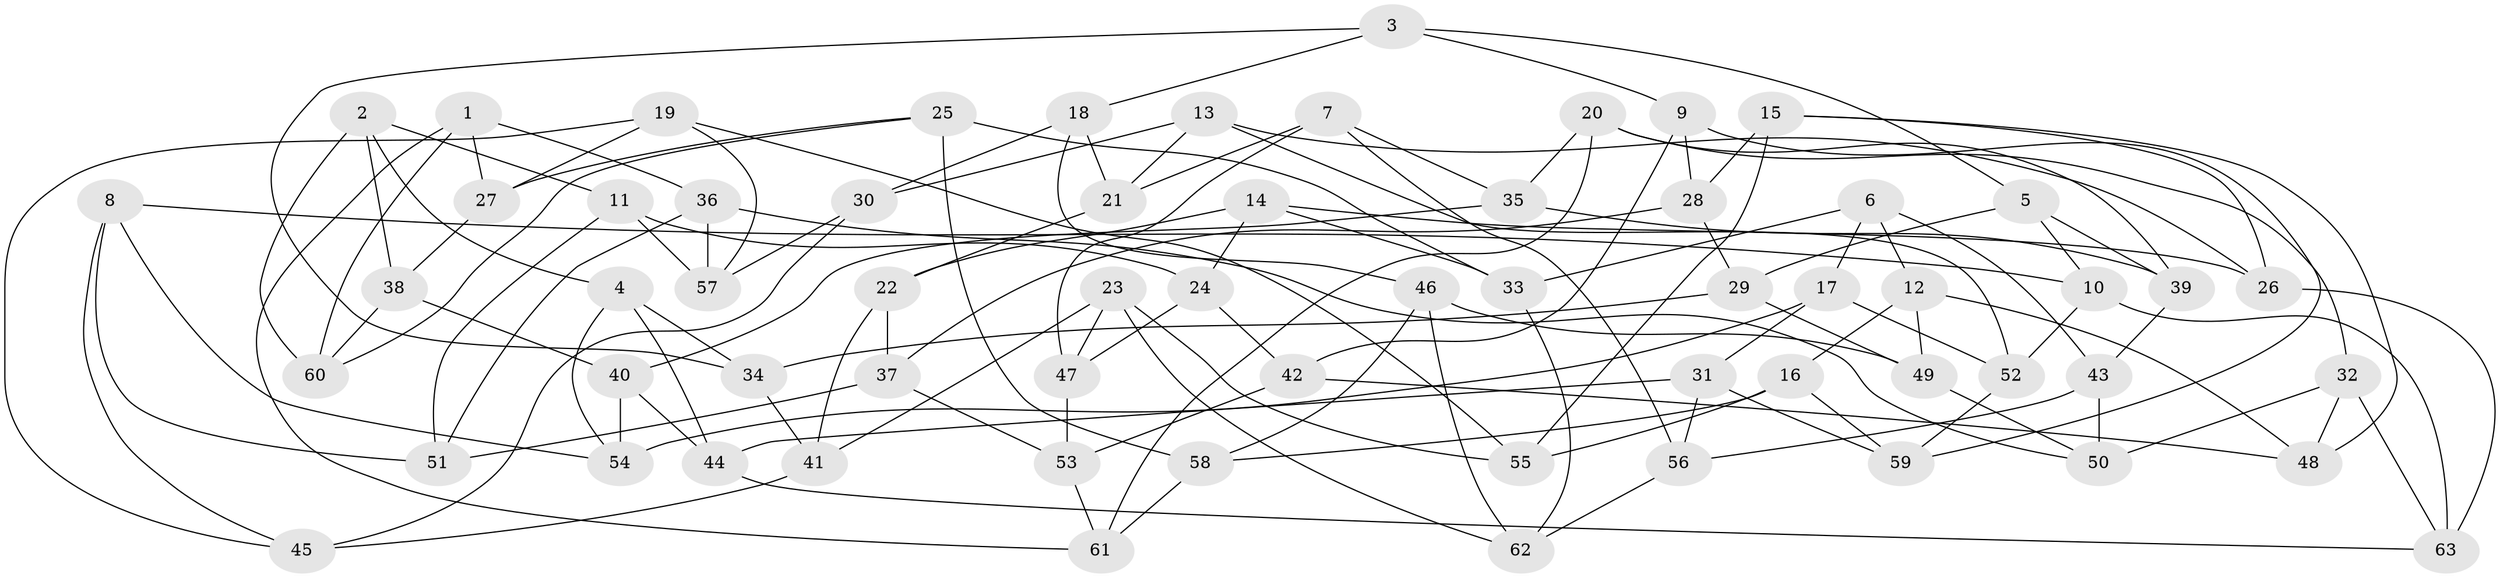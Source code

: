 // Generated by graph-tools (version 1.1) at 2025/56/03/09/25 04:56:52]
// undirected, 63 vertices, 126 edges
graph export_dot {
graph [start="1"]
  node [color=gray90,style=filled];
  1;
  2;
  3;
  4;
  5;
  6;
  7;
  8;
  9;
  10;
  11;
  12;
  13;
  14;
  15;
  16;
  17;
  18;
  19;
  20;
  21;
  22;
  23;
  24;
  25;
  26;
  27;
  28;
  29;
  30;
  31;
  32;
  33;
  34;
  35;
  36;
  37;
  38;
  39;
  40;
  41;
  42;
  43;
  44;
  45;
  46;
  47;
  48;
  49;
  50;
  51;
  52;
  53;
  54;
  55;
  56;
  57;
  58;
  59;
  60;
  61;
  62;
  63;
  1 -- 61;
  1 -- 60;
  1 -- 27;
  1 -- 36;
  2 -- 60;
  2 -- 4;
  2 -- 11;
  2 -- 38;
  3 -- 34;
  3 -- 18;
  3 -- 5;
  3 -- 9;
  4 -- 54;
  4 -- 44;
  4 -- 34;
  5 -- 39;
  5 -- 10;
  5 -- 29;
  6 -- 43;
  6 -- 17;
  6 -- 33;
  6 -- 12;
  7 -- 35;
  7 -- 47;
  7 -- 21;
  7 -- 56;
  8 -- 51;
  8 -- 45;
  8 -- 10;
  8 -- 54;
  9 -- 28;
  9 -- 42;
  9 -- 59;
  10 -- 63;
  10 -- 52;
  11 -- 51;
  11 -- 57;
  11 -- 24;
  12 -- 49;
  12 -- 16;
  12 -- 48;
  13 -- 52;
  13 -- 26;
  13 -- 21;
  13 -- 30;
  14 -- 26;
  14 -- 24;
  14 -- 22;
  14 -- 33;
  15 -- 55;
  15 -- 28;
  15 -- 48;
  15 -- 26;
  16 -- 55;
  16 -- 58;
  16 -- 59;
  17 -- 31;
  17 -- 52;
  17 -- 54;
  18 -- 46;
  18 -- 30;
  18 -- 21;
  19 -- 55;
  19 -- 57;
  19 -- 45;
  19 -- 27;
  20 -- 39;
  20 -- 35;
  20 -- 32;
  20 -- 61;
  21 -- 22;
  22 -- 37;
  22 -- 41;
  23 -- 55;
  23 -- 41;
  23 -- 62;
  23 -- 47;
  24 -- 47;
  24 -- 42;
  25 -- 58;
  25 -- 27;
  25 -- 60;
  25 -- 33;
  26 -- 63;
  27 -- 38;
  28 -- 29;
  28 -- 37;
  29 -- 34;
  29 -- 49;
  30 -- 57;
  30 -- 45;
  31 -- 59;
  31 -- 56;
  31 -- 44;
  32 -- 48;
  32 -- 63;
  32 -- 50;
  33 -- 62;
  34 -- 41;
  35 -- 39;
  35 -- 40;
  36 -- 50;
  36 -- 51;
  36 -- 57;
  37 -- 53;
  37 -- 51;
  38 -- 40;
  38 -- 60;
  39 -- 43;
  40 -- 54;
  40 -- 44;
  41 -- 45;
  42 -- 53;
  42 -- 48;
  43 -- 50;
  43 -- 56;
  44 -- 63;
  46 -- 62;
  46 -- 58;
  46 -- 49;
  47 -- 53;
  49 -- 50;
  52 -- 59;
  53 -- 61;
  56 -- 62;
  58 -- 61;
}
